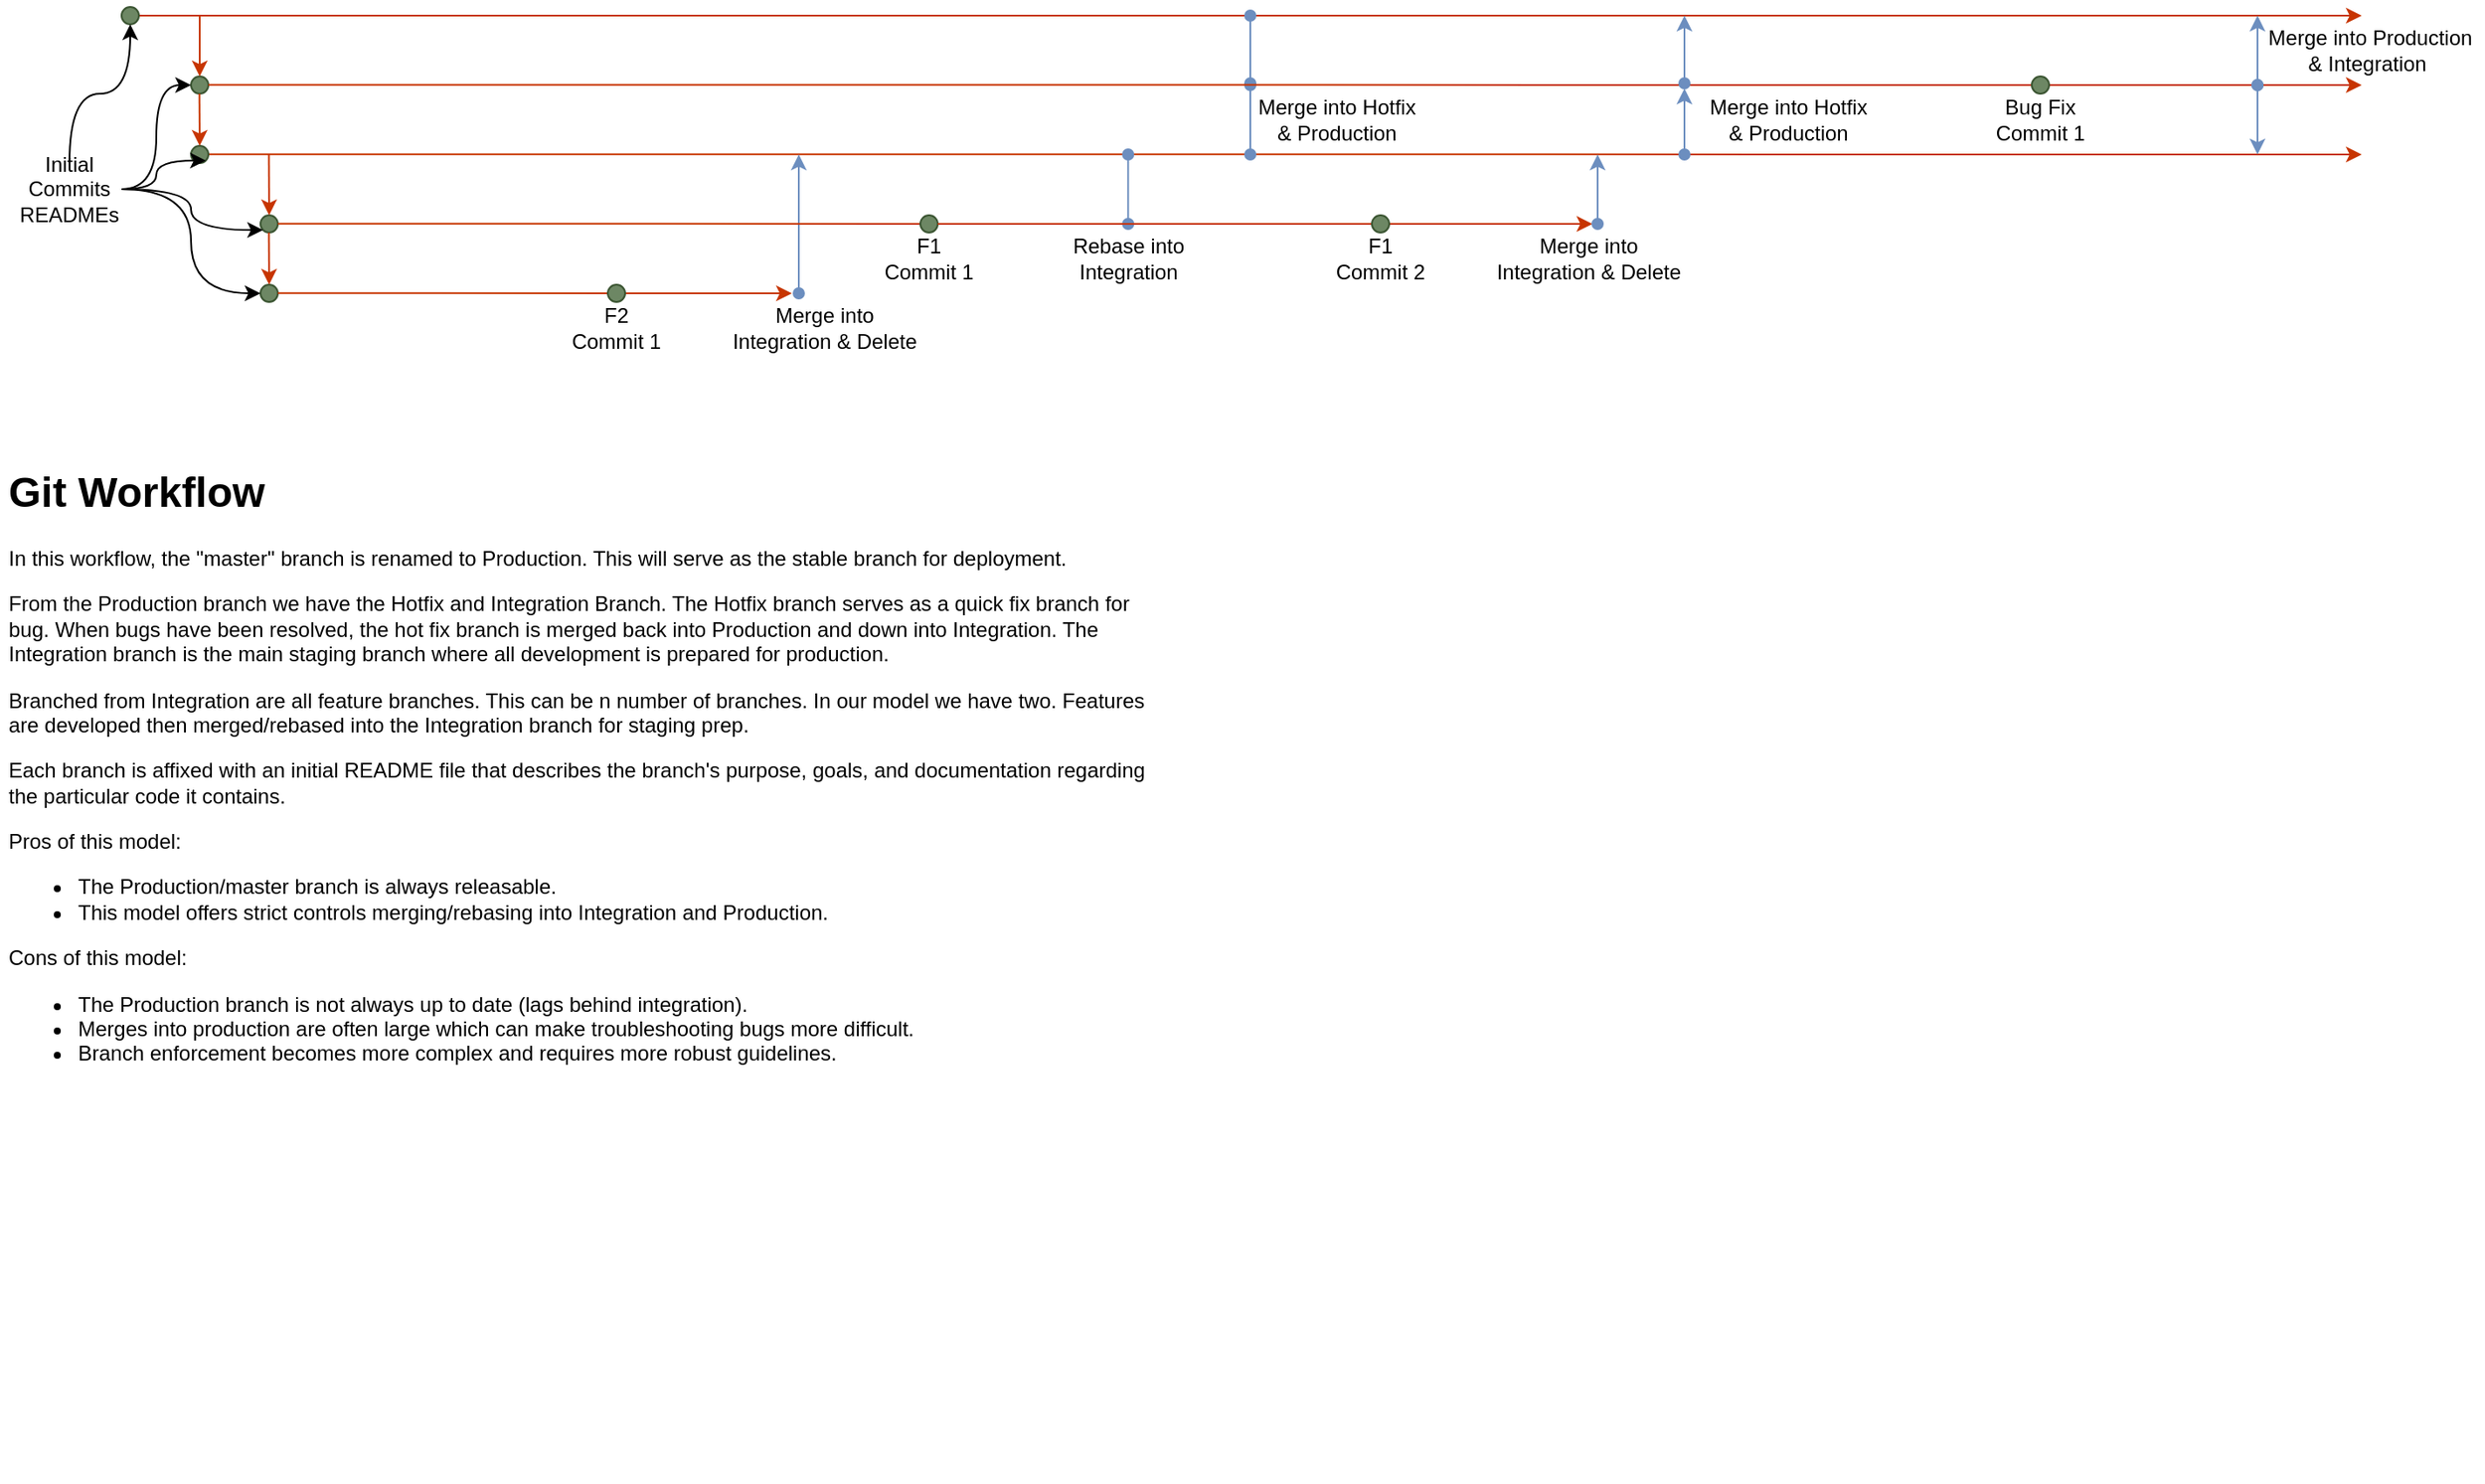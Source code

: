 <mxfile version="21.6.5" type="device">
  <diagram name="Page-1" id="3E9jydcgpKtOAy_IIU7b">
    <mxGraphModel dx="1235" dy="684" grid="1" gridSize="10" guides="1" tooltips="1" connect="1" arrows="1" fold="1" page="1" pageScale="1" pageWidth="850" pageHeight="1100" math="0" shadow="0">
      <root>
        <mxCell id="0" />
        <mxCell id="1" parent="0" />
        <mxCell id="K5UuwSXsBrcgBbs2XnQ3-2" value="" style="endArrow=classic;html=1;rounded=0;fillColor=#fa6800;strokeColor=#C73500;" edge="1" parent="1">
          <mxGeometry width="50" height="50" relative="1" as="geometry">
            <mxPoint x="80" y="34.95" as="sourcePoint" />
            <mxPoint x="1360" y="35" as="targetPoint" />
          </mxGeometry>
        </mxCell>
        <mxCell id="K5UuwSXsBrcgBbs2XnQ3-3" value="" style="endArrow=classic;html=1;rounded=0;fillColor=#fa6800;strokeColor=#C73500;" edge="1" parent="1" source="K5UuwSXsBrcgBbs2XnQ3-56">
          <mxGeometry width="50" height="50" relative="1" as="geometry">
            <mxPoint x="120" y="74.83" as="sourcePoint" />
            <mxPoint x="1360" y="75" as="targetPoint" />
          </mxGeometry>
        </mxCell>
        <mxCell id="K5UuwSXsBrcgBbs2XnQ3-4" value="" style="endArrow=classic;html=1;rounded=0;fillColor=#fa6800;strokeColor=#C73500;" edge="1" parent="1">
          <mxGeometry width="50" height="50" relative="1" as="geometry">
            <mxPoint x="120" y="114.83" as="sourcePoint" />
            <mxPoint x="1360" y="115" as="targetPoint" />
          </mxGeometry>
        </mxCell>
        <mxCell id="K5UuwSXsBrcgBbs2XnQ3-5" value="" style="endArrow=classic;html=1;rounded=0;fillColor=#fa6800;strokeColor=#C73500;" edge="1" parent="1" source="K5UuwSXsBrcgBbs2XnQ3-46">
          <mxGeometry width="50" height="50" relative="1" as="geometry">
            <mxPoint x="160" y="154.83" as="sourcePoint" />
            <mxPoint x="917" y="155" as="targetPoint" />
          </mxGeometry>
        </mxCell>
        <mxCell id="K5UuwSXsBrcgBbs2XnQ3-6" value="" style="endArrow=classic;html=1;rounded=0;fillColor=#fa6800;strokeColor=#C73500;" edge="1" parent="1" source="K5UuwSXsBrcgBbs2XnQ3-22">
          <mxGeometry width="50" height="50" relative="1" as="geometry">
            <mxPoint x="160" y="194.83" as="sourcePoint" />
            <mxPoint x="456" y="195" as="targetPoint" />
          </mxGeometry>
        </mxCell>
        <mxCell id="K5UuwSXsBrcgBbs2XnQ3-9" value="" style="ellipse;whiteSpace=wrap;html=1;aspect=fixed;fillColor=#6d8764;fontColor=#ffffff;strokeColor=#3A5431;" vertex="1" parent="1">
          <mxGeometry x="70" y="30" width="10" height="10" as="geometry" />
        </mxCell>
        <mxCell id="K5UuwSXsBrcgBbs2XnQ3-11" value="" style="ellipse;whiteSpace=wrap;html=1;aspect=fixed;fillColor=#6d8764;fontColor=#ffffff;strokeColor=#3A5431;" vertex="1" parent="1">
          <mxGeometry x="110" y="70" width="10" height="10" as="geometry" />
        </mxCell>
        <mxCell id="K5UuwSXsBrcgBbs2XnQ3-15" value="" style="ellipse;whiteSpace=wrap;html=1;aspect=fixed;fillColor=#6d8764;fontColor=#ffffff;strokeColor=#3A5431;" vertex="1" parent="1">
          <mxGeometry x="110" y="110" width="10" height="10" as="geometry" />
        </mxCell>
        <mxCell id="K5UuwSXsBrcgBbs2XnQ3-16" value="" style="ellipse;whiteSpace=wrap;html=1;aspect=fixed;fillColor=#6d8764;fontColor=#ffffff;strokeColor=#3A5431;" vertex="1" parent="1">
          <mxGeometry x="150" y="150" width="10" height="10" as="geometry" />
        </mxCell>
        <mxCell id="K5UuwSXsBrcgBbs2XnQ3-17" value="" style="ellipse;whiteSpace=wrap;html=1;aspect=fixed;fillColor=#6d8764;fontColor=#ffffff;strokeColor=#3A5431;" vertex="1" parent="1">
          <mxGeometry x="150" y="190" width="10" height="10" as="geometry" />
        </mxCell>
        <mxCell id="K5UuwSXsBrcgBbs2XnQ3-18" value="" style="endArrow=classic;html=1;rounded=0;entryX=0.5;entryY=0;entryDx=0;entryDy=0;targetPerimeterSpacing=0;fillColor=#fa6800;strokeColor=#C73500;" edge="1" parent="1" target="K5UuwSXsBrcgBbs2XnQ3-11">
          <mxGeometry width="50" height="50" relative="1" as="geometry">
            <mxPoint x="115" y="35" as="sourcePoint" />
            <mxPoint x="110" y="60" as="targetPoint" />
          </mxGeometry>
        </mxCell>
        <mxCell id="K5UuwSXsBrcgBbs2XnQ3-19" value="" style="endArrow=classic;html=1;rounded=0;entryX=0.5;entryY=0;entryDx=0;entryDy=0;targetPerimeterSpacing=0;fillColor=#fa6800;strokeColor=#C73500;" edge="1" parent="1">
          <mxGeometry width="50" height="50" relative="1" as="geometry">
            <mxPoint x="114.83" y="80" as="sourcePoint" />
            <mxPoint x="115" y="110" as="targetPoint" />
          </mxGeometry>
        </mxCell>
        <mxCell id="K5UuwSXsBrcgBbs2XnQ3-20" value="" style="endArrow=classic;html=1;rounded=0;entryX=0.5;entryY=0;entryDx=0;entryDy=0;targetPerimeterSpacing=0;fillColor=#fa6800;strokeColor=#C73500;" edge="1" parent="1">
          <mxGeometry width="50" height="50" relative="1" as="geometry">
            <mxPoint x="154.83" y="115" as="sourcePoint" />
            <mxPoint x="155" y="150" as="targetPoint" />
          </mxGeometry>
        </mxCell>
        <mxCell id="K5UuwSXsBrcgBbs2XnQ3-21" value="" style="endArrow=classic;html=1;rounded=0;entryX=0.5;entryY=0;entryDx=0;entryDy=0;targetPerimeterSpacing=0;fillColor=#fa6800;strokeColor=#C73500;" edge="1" parent="1">
          <mxGeometry width="50" height="50" relative="1" as="geometry">
            <mxPoint x="154.83" y="160" as="sourcePoint" />
            <mxPoint x="155" y="190" as="targetPoint" />
          </mxGeometry>
        </mxCell>
        <mxCell id="K5UuwSXsBrcgBbs2XnQ3-23" value="" style="endArrow=none;html=1;rounded=0;fillColor=#fa6800;strokeColor=#C73500;endFill=0;" edge="1" parent="1" target="K5UuwSXsBrcgBbs2XnQ3-22">
          <mxGeometry width="50" height="50" relative="1" as="geometry">
            <mxPoint x="160" y="194.83" as="sourcePoint" />
            <mxPoint x="1000" y="194.83" as="targetPoint" />
          </mxGeometry>
        </mxCell>
        <mxCell id="K5UuwSXsBrcgBbs2XnQ3-22" value="" style="ellipse;whiteSpace=wrap;html=1;aspect=fixed;fillColor=#6d8764;fontColor=#ffffff;strokeColor=#3A5431;" vertex="1" parent="1">
          <mxGeometry x="350" y="190" width="10" height="10" as="geometry" />
        </mxCell>
        <mxCell id="K5UuwSXsBrcgBbs2XnQ3-25" value="" style="endArrow=classic;startArrow=oval;html=1;rounded=0;sourcePerimeterSpacing=1;endFill=1;startFill=1;fillColor=#dae8fc;strokeColor=#6c8ebf;gradientColor=#7ea6e0;" edge="1" parent="1">
          <mxGeometry width="50" height="50" relative="1" as="geometry">
            <mxPoint x="460" y="195" as="sourcePoint" />
            <mxPoint x="460" y="115" as="targetPoint" />
          </mxGeometry>
        </mxCell>
        <mxCell id="K5UuwSXsBrcgBbs2XnQ3-27" value="Merge into Integration &amp;amp; Delete" style="text;html=1;strokeColor=none;fillColor=none;align=center;verticalAlign=middle;whiteSpace=wrap;rounded=0;" vertex="1" parent="1">
          <mxGeometry x="860" y="160" width="110" height="30" as="geometry" />
        </mxCell>
        <mxCell id="K5UuwSXsBrcgBbs2XnQ3-28" value="F2 Commit 1" style="text;html=1;strokeColor=none;fillColor=none;align=center;verticalAlign=middle;whiteSpace=wrap;rounded=0;" vertex="1" parent="1">
          <mxGeometry x="325" y="200" width="60" height="30" as="geometry" />
        </mxCell>
        <mxCell id="K5UuwSXsBrcgBbs2XnQ3-33" style="edgeStyle=orthogonalEdgeStyle;rounded=0;orthogonalLoop=1;jettySize=auto;html=1;entryX=0;entryY=0.5;entryDx=0;entryDy=0;curved=1;" edge="1" parent="1" source="K5UuwSXsBrcgBbs2XnQ3-30" target="K5UuwSXsBrcgBbs2XnQ3-11">
          <mxGeometry relative="1" as="geometry" />
        </mxCell>
        <mxCell id="K5UuwSXsBrcgBbs2XnQ3-34" style="edgeStyle=orthogonalEdgeStyle;rounded=0;orthogonalLoop=1;jettySize=auto;html=1;entryX=1;entryY=1;entryDx=0;entryDy=0;curved=1;" edge="1" parent="1" source="K5UuwSXsBrcgBbs2XnQ3-30" target="K5UuwSXsBrcgBbs2XnQ3-15">
          <mxGeometry relative="1" as="geometry" />
        </mxCell>
        <mxCell id="K5UuwSXsBrcgBbs2XnQ3-35" style="edgeStyle=orthogonalEdgeStyle;rounded=0;orthogonalLoop=1;jettySize=auto;html=1;entryX=0;entryY=1;entryDx=0;entryDy=0;curved=1;" edge="1" parent="1" source="K5UuwSXsBrcgBbs2XnQ3-30" target="K5UuwSXsBrcgBbs2XnQ3-16">
          <mxGeometry relative="1" as="geometry" />
        </mxCell>
        <mxCell id="K5UuwSXsBrcgBbs2XnQ3-36" style="edgeStyle=orthogonalEdgeStyle;rounded=0;orthogonalLoop=1;jettySize=auto;html=1;entryX=0;entryY=0.5;entryDx=0;entryDy=0;curved=1;" edge="1" parent="1" source="K5UuwSXsBrcgBbs2XnQ3-30" target="K5UuwSXsBrcgBbs2XnQ3-17">
          <mxGeometry relative="1" as="geometry" />
        </mxCell>
        <mxCell id="K5UuwSXsBrcgBbs2XnQ3-37" style="edgeStyle=orthogonalEdgeStyle;rounded=0;orthogonalLoop=1;jettySize=auto;html=1;entryX=0.5;entryY=1;entryDx=0;entryDy=0;curved=1;" edge="1" parent="1" source="K5UuwSXsBrcgBbs2XnQ3-30" target="K5UuwSXsBrcgBbs2XnQ3-9">
          <mxGeometry relative="1" as="geometry" />
        </mxCell>
        <mxCell id="K5UuwSXsBrcgBbs2XnQ3-30" value="Initial Commits&lt;br&gt;READMEs" style="text;html=1;strokeColor=none;fillColor=none;align=center;verticalAlign=middle;whiteSpace=wrap;rounded=0;" vertex="1" parent="1">
          <mxGeometry x="10" y="120" width="60" height="30" as="geometry" />
        </mxCell>
        <mxCell id="K5UuwSXsBrcgBbs2XnQ3-39" value="" style="endArrow=none;html=1;rounded=0;fillColor=#fa6800;strokeColor=#C73500;endFill=0;" edge="1" parent="1" target="K5UuwSXsBrcgBbs2XnQ3-38">
          <mxGeometry width="50" height="50" relative="1" as="geometry">
            <mxPoint x="160" y="154.83" as="sourcePoint" />
            <mxPoint x="1000" y="154.83" as="targetPoint" />
          </mxGeometry>
        </mxCell>
        <mxCell id="K5UuwSXsBrcgBbs2XnQ3-38" value="" style="ellipse;whiteSpace=wrap;html=1;aspect=fixed;fillColor=#6d8764;fontColor=#ffffff;strokeColor=#3A5431;" vertex="1" parent="1">
          <mxGeometry x="530" y="150" width="10" height="10" as="geometry" />
        </mxCell>
        <mxCell id="K5UuwSXsBrcgBbs2XnQ3-40" value="" style="endArrow=oval;startArrow=oval;html=1;rounded=0;sourcePerimeterSpacing=1;endFill=1;startFill=1;fillColor=#dae8fc;strokeColor=#6c8ebf;gradientColor=#7ea6e0;" edge="1" parent="1">
          <mxGeometry width="50" height="50" relative="1" as="geometry">
            <mxPoint x="649.66" y="155" as="sourcePoint" />
            <mxPoint x="649.66" y="115" as="targetPoint" />
          </mxGeometry>
        </mxCell>
        <mxCell id="K5UuwSXsBrcgBbs2XnQ3-41" value="Rebase into Integration" style="text;html=1;strokeColor=none;fillColor=none;align=center;verticalAlign=middle;whiteSpace=wrap;rounded=0;" vertex="1" parent="1">
          <mxGeometry x="610" y="155" width="80" height="40" as="geometry" />
        </mxCell>
        <mxCell id="K5UuwSXsBrcgBbs2XnQ3-42" value="F1 Commit 1" style="text;html=1;strokeColor=none;fillColor=none;align=center;verticalAlign=middle;whiteSpace=wrap;rounded=0;" vertex="1" parent="1">
          <mxGeometry x="505" y="160" width="60" height="30" as="geometry" />
        </mxCell>
        <mxCell id="K5UuwSXsBrcgBbs2XnQ3-43" value="" style="endArrow=oval;startArrow=oval;html=1;rounded=0;sourcePerimeterSpacing=1;endFill=1;startFill=1;fillColor=#dae8fc;strokeColor=#6c8ebf;gradientColor=#7ea6e0;" edge="1" parent="1">
          <mxGeometry width="50" height="50" relative="1" as="geometry">
            <mxPoint x="720" y="115" as="sourcePoint" />
            <mxPoint x="720" y="75" as="targetPoint" />
          </mxGeometry>
        </mxCell>
        <mxCell id="K5UuwSXsBrcgBbs2XnQ3-44" value="" style="endArrow=oval;startArrow=oval;html=1;rounded=0;sourcePerimeterSpacing=1;endFill=1;startFill=1;fillColor=#dae8fc;strokeColor=#6c8ebf;gradientColor=#7ea6e0;" edge="1" parent="1">
          <mxGeometry width="50" height="50" relative="1" as="geometry">
            <mxPoint x="720" y="74" as="sourcePoint" />
            <mxPoint x="720" y="35" as="targetPoint" />
          </mxGeometry>
        </mxCell>
        <mxCell id="K5UuwSXsBrcgBbs2XnQ3-45" value="Merge into Hotfix &amp;amp; Production" style="text;html=1;strokeColor=none;fillColor=none;align=center;verticalAlign=middle;whiteSpace=wrap;rounded=0;" vertex="1" parent="1">
          <mxGeometry x="720" y="80" width="100" height="30" as="geometry" />
        </mxCell>
        <mxCell id="K5UuwSXsBrcgBbs2XnQ3-47" value="" style="endArrow=none;html=1;rounded=0;fillColor=#fa6800;strokeColor=#C73500;endFill=0;" edge="1" parent="1" source="K5UuwSXsBrcgBbs2XnQ3-38" target="K5UuwSXsBrcgBbs2XnQ3-46">
          <mxGeometry width="50" height="50" relative="1" as="geometry">
            <mxPoint x="540" y="155" as="sourcePoint" />
            <mxPoint x="1000" y="154.83" as="targetPoint" />
          </mxGeometry>
        </mxCell>
        <mxCell id="K5UuwSXsBrcgBbs2XnQ3-46" value="" style="ellipse;whiteSpace=wrap;html=1;aspect=fixed;fillColor=#6d8764;fontColor=#ffffff;strokeColor=#3A5431;" vertex="1" parent="1">
          <mxGeometry x="790" y="150" width="10" height="10" as="geometry" />
        </mxCell>
        <mxCell id="K5UuwSXsBrcgBbs2XnQ3-48" value="F1 Commit 2" style="text;html=1;strokeColor=none;fillColor=none;align=center;verticalAlign=middle;whiteSpace=wrap;rounded=0;" vertex="1" parent="1">
          <mxGeometry x="765" y="160" width="60" height="30" as="geometry" />
        </mxCell>
        <mxCell id="K5UuwSXsBrcgBbs2XnQ3-51" value="" style="endArrow=classic;startArrow=oval;html=1;rounded=0;sourcePerimeterSpacing=1;endFill=1;startFill=1;fillColor=#dae8fc;strokeColor=#6c8ebf;gradientColor=#7ea6e0;" edge="1" parent="1">
          <mxGeometry width="50" height="50" relative="1" as="geometry">
            <mxPoint x="920" y="155" as="sourcePoint" />
            <mxPoint x="920" y="115" as="targetPoint" />
          </mxGeometry>
        </mxCell>
        <mxCell id="K5UuwSXsBrcgBbs2XnQ3-52" value="Merge into Integration &amp;amp; Delete" style="text;html=1;strokeColor=none;fillColor=none;align=center;verticalAlign=middle;whiteSpace=wrap;rounded=0;" vertex="1" parent="1">
          <mxGeometry x="420" y="200" width="110" height="30" as="geometry" />
        </mxCell>
        <mxCell id="K5UuwSXsBrcgBbs2XnQ3-53" value="" style="endArrow=classic;startArrow=oval;html=1;rounded=0;sourcePerimeterSpacing=1;endFill=1;startFill=1;fillColor=#dae8fc;strokeColor=#6c8ebf;gradientColor=#7ea6e0;" edge="1" parent="1">
          <mxGeometry width="50" height="50" relative="1" as="geometry">
            <mxPoint x="970" y="115" as="sourcePoint" />
            <mxPoint x="970" y="77" as="targetPoint" />
          </mxGeometry>
        </mxCell>
        <mxCell id="K5UuwSXsBrcgBbs2XnQ3-55" value="Merge into Hotfix &amp;amp; Production" style="text;html=1;strokeColor=none;fillColor=none;align=center;verticalAlign=middle;whiteSpace=wrap;rounded=0;" vertex="1" parent="1">
          <mxGeometry x="980" y="80" width="100" height="30" as="geometry" />
        </mxCell>
        <mxCell id="K5UuwSXsBrcgBbs2XnQ3-57" value="" style="endArrow=none;html=1;rounded=0;fillColor=#fa6800;strokeColor=#C73500;endFill=0;" edge="1" parent="1" target="K5UuwSXsBrcgBbs2XnQ3-56">
          <mxGeometry width="50" height="50" relative="1" as="geometry">
            <mxPoint x="120" y="74.83" as="sourcePoint" />
            <mxPoint x="1160" y="75" as="targetPoint" />
          </mxGeometry>
        </mxCell>
        <mxCell id="K5UuwSXsBrcgBbs2XnQ3-54" value="" style="endArrow=classic;startArrow=oval;html=1;rounded=0;sourcePerimeterSpacing=1;endFill=1;startFill=1;fillColor=#dae8fc;strokeColor=#6c8ebf;gradientColor=#7ea6e0;" edge="1" parent="1">
          <mxGeometry width="50" height="50" relative="1" as="geometry">
            <mxPoint x="970" y="74" as="sourcePoint" />
            <mxPoint x="970" y="35" as="targetPoint" />
          </mxGeometry>
        </mxCell>
        <mxCell id="K5UuwSXsBrcgBbs2XnQ3-56" value="" style="ellipse;whiteSpace=wrap;html=1;aspect=fixed;fillColor=#6d8764;fontColor=#ffffff;strokeColor=#3A5431;" vertex="1" parent="1">
          <mxGeometry x="1170" y="70" width="10" height="10" as="geometry" />
        </mxCell>
        <mxCell id="K5UuwSXsBrcgBbs2XnQ3-58" value="" style="endArrow=classic;startArrow=oval;html=1;rounded=0;sourcePerimeterSpacing=1;endFill=1;startFill=1;fillColor=#dae8fc;strokeColor=#6c8ebf;gradientColor=#7ea6e0;" edge="1" parent="1">
          <mxGeometry width="50" height="50" relative="1" as="geometry">
            <mxPoint x="1300" y="75" as="sourcePoint" />
            <mxPoint x="1300" y="35" as="targetPoint" />
          </mxGeometry>
        </mxCell>
        <mxCell id="K5UuwSXsBrcgBbs2XnQ3-59" value="Bug Fix Commit 1" style="text;html=1;strokeColor=none;fillColor=none;align=center;verticalAlign=middle;whiteSpace=wrap;rounded=0;" vertex="1" parent="1">
          <mxGeometry x="1145" y="80" width="60" height="30" as="geometry" />
        </mxCell>
        <mxCell id="K5UuwSXsBrcgBbs2XnQ3-61" value="Merge into Production &amp;amp; Integration&amp;nbsp;" style="text;html=1;strokeColor=none;fillColor=none;align=center;verticalAlign=middle;whiteSpace=wrap;rounded=0;" vertex="1" parent="1">
          <mxGeometry x="1300" y="40" width="130" height="30" as="geometry" />
        </mxCell>
        <mxCell id="K5UuwSXsBrcgBbs2XnQ3-63" value="&lt;h1&gt;Git Workflow&lt;/h1&gt;&lt;p&gt;In this workflow, the &quot;master&quot; branch is renamed to Production. This will serve as the stable branch for deployment.&amp;nbsp;&lt;/p&gt;&lt;p&gt;From the Production branch we have the Hotfix and Integration Branch. The Hotfix branch serves as a quick fix branch for bug. When bugs have been resolved, the hot fix branch is merged back into Production and down into Integration. The Integration branch is the main staging branch where all development is prepared for production.&lt;/p&gt;&lt;p&gt;Branched from Integration are all feature branches. This can be n number of branches. In our model we have two. Features are developed then merged/rebased into the Integration branch for staging prep.&amp;nbsp;&lt;/p&gt;&lt;p&gt;Each branch is affixed with an initial README file that describes the branch&#39;s purpose, goals, and documentation regarding the particular code it contains.&lt;/p&gt;&lt;p&gt;Pros of this model:&lt;/p&gt;&lt;p&gt;&lt;/p&gt;&lt;ul&gt;&lt;li&gt;The Production/master branch is always releasable.&lt;/li&gt;&lt;li&gt;This model offers strict controls merging/rebasing into Integration and Production.&amp;nbsp;&lt;/li&gt;&lt;/ul&gt;&lt;div&gt;Cons of this model:&lt;/div&gt;&lt;div&gt;&lt;ul&gt;&lt;li&gt;The Production branch is not always up to date (lags behind integration).&lt;/li&gt;&lt;li&gt;Merges into production are often large which can make troubleshooting bugs more difficult.&lt;/li&gt;&lt;li&gt;Branch enforcement becomes more complex and requires more robust guidelines.&lt;/li&gt;&lt;/ul&gt;&lt;/div&gt;&lt;p&gt;&lt;/p&gt;" style="text;html=1;strokeColor=none;fillColor=none;spacing=5;spacingTop=-20;whiteSpace=wrap;overflow=hidden;rounded=0;" vertex="1" parent="1">
          <mxGeometry y="290" width="670" height="590" as="geometry" />
        </mxCell>
        <mxCell id="K5UuwSXsBrcgBbs2XnQ3-67" value="" style="endArrow=oval;startArrow=classic;html=1;rounded=0;sourcePerimeterSpacing=1;endFill=1;startFill=1;fillColor=#dae8fc;strokeColor=#6c8ebf;gradientColor=#7ea6e0;" edge="1" parent="1">
          <mxGeometry width="50" height="50" relative="1" as="geometry">
            <mxPoint x="1300" y="115" as="sourcePoint" />
            <mxPoint x="1300" y="75" as="targetPoint" />
          </mxGeometry>
        </mxCell>
      </root>
    </mxGraphModel>
  </diagram>
</mxfile>
